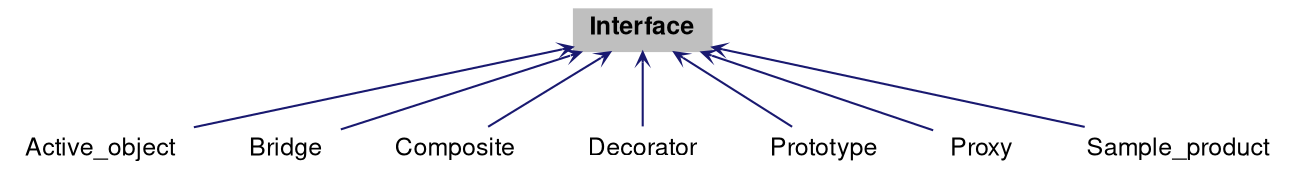 digraph "Interface"
{
 // LATEX_PDF_SIZE
  bgcolor="transparent";
  edge [fontname="Helvetica,Arial,sans-serif",fontsize=15,labelfontsize=15 arrowhead=open arrowtail=open arrowsize=0.5];
  node [fontname="Helvetica,Arial,sans-serif",fontsize=15,fontsize=12 shape=plaintext];
  Node1 [label=<<b>Interface</b>>,height=0.2,width=0.4,color="black", fillcolor="grey75", style="filled", fontcolor="black",tooltip="is a common pure virtual interface"];
  Node1 -> Node2 [dir="back",color="midnightblue",style="solid"];
  Node2 [label="Active_object",height=0.2,width=0.4,color="black",URL="$structActive__object.html",tooltip="Active object"];
  Node1 -> Node3 [dir="back",color="midnightblue",style="solid"];
  Node3 [label="Bridge",height=0.2,width=0.4,color="black",URL="$structBridge.html",tooltip="is a wrapper using different from Standalone interface. AKA Adapter"];
  Node1 -> Node4 [dir="back",color="midnightblue",style="solid"];
  Node4 [label="Composite",height=0.2,width=0.4,color="black",URL="$structComposite.html",tooltip=" "];
  Node1 -> Node5 [dir="back",color="midnightblue",style="solid"];
  Node5 [label="Decorator",height=0.2,width=0.4,color="black",URL="$structDecorator.html",tooltip="is a partial wrapper of an object with same as wrapped object Interface"];
  Node1 -> Node6 [dir="back",color="midnightblue",style="solid"];
  Node6 [label="Prototype",height=0.2,width=0.4,color="black",URL="$structPrototype.html",tooltip="is the factory of himself"];
  Node1 -> Node7 [dir="back",color="midnightblue",style="solid"];
  Node7 [label="Proxy",height=0.2,width=0.4,color="black",URL="$structProxy.html",tooltip="is a opaque wrapper with same as wrapped object Interface"];
  Node1 -> Node8 [dir="back",color="midnightblue",style="solid"];
  Node8 [label="Sample_product",height=0.2,width=0.4,color="black",URL="$structSample__product.html",tooltip=" "];
}
